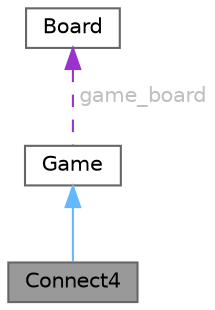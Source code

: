 digraph "Connect4"
{
 // LATEX_PDF_SIZE
  bgcolor="transparent";
  edge [fontname=Helvetica,fontsize=10,labelfontname=Helvetica,labelfontsize=10];
  node [fontname=Helvetica,fontsize=10,shape=box,height=0.2,width=0.4];
  Node1 [id="Node000001",label="Connect4",height=0.2,width=0.4,color="gray40", fillcolor="grey60", style="filled", fontcolor="black",tooltip="Gerencia as regras e funcionalidades do jogo Connect4."];
  Node2 -> Node1 [id="edge1_Node000001_Node000002",dir="back",color="steelblue1",style="solid",tooltip=" "];
  Node2 [id="Node000002",label="Game",height=0.2,width=0.4,color="gray40", fillcolor="white", style="filled",URL="$classGame.html",tooltip="Classe base para jogos com tabuleiro."];
  Node3 -> Node2 [id="edge2_Node000002_Node000003",dir="back",color="darkorchid3",style="dashed",tooltip=" ",label=" game_board",fontcolor="grey" ];
  Node3 [id="Node000003",label="Board",height=0.2,width=0.4,color="gray40", fillcolor="white", style="filled",URL="$classBoard.html",tooltip="Gerencia o tabuleiro do jogo."];
}
